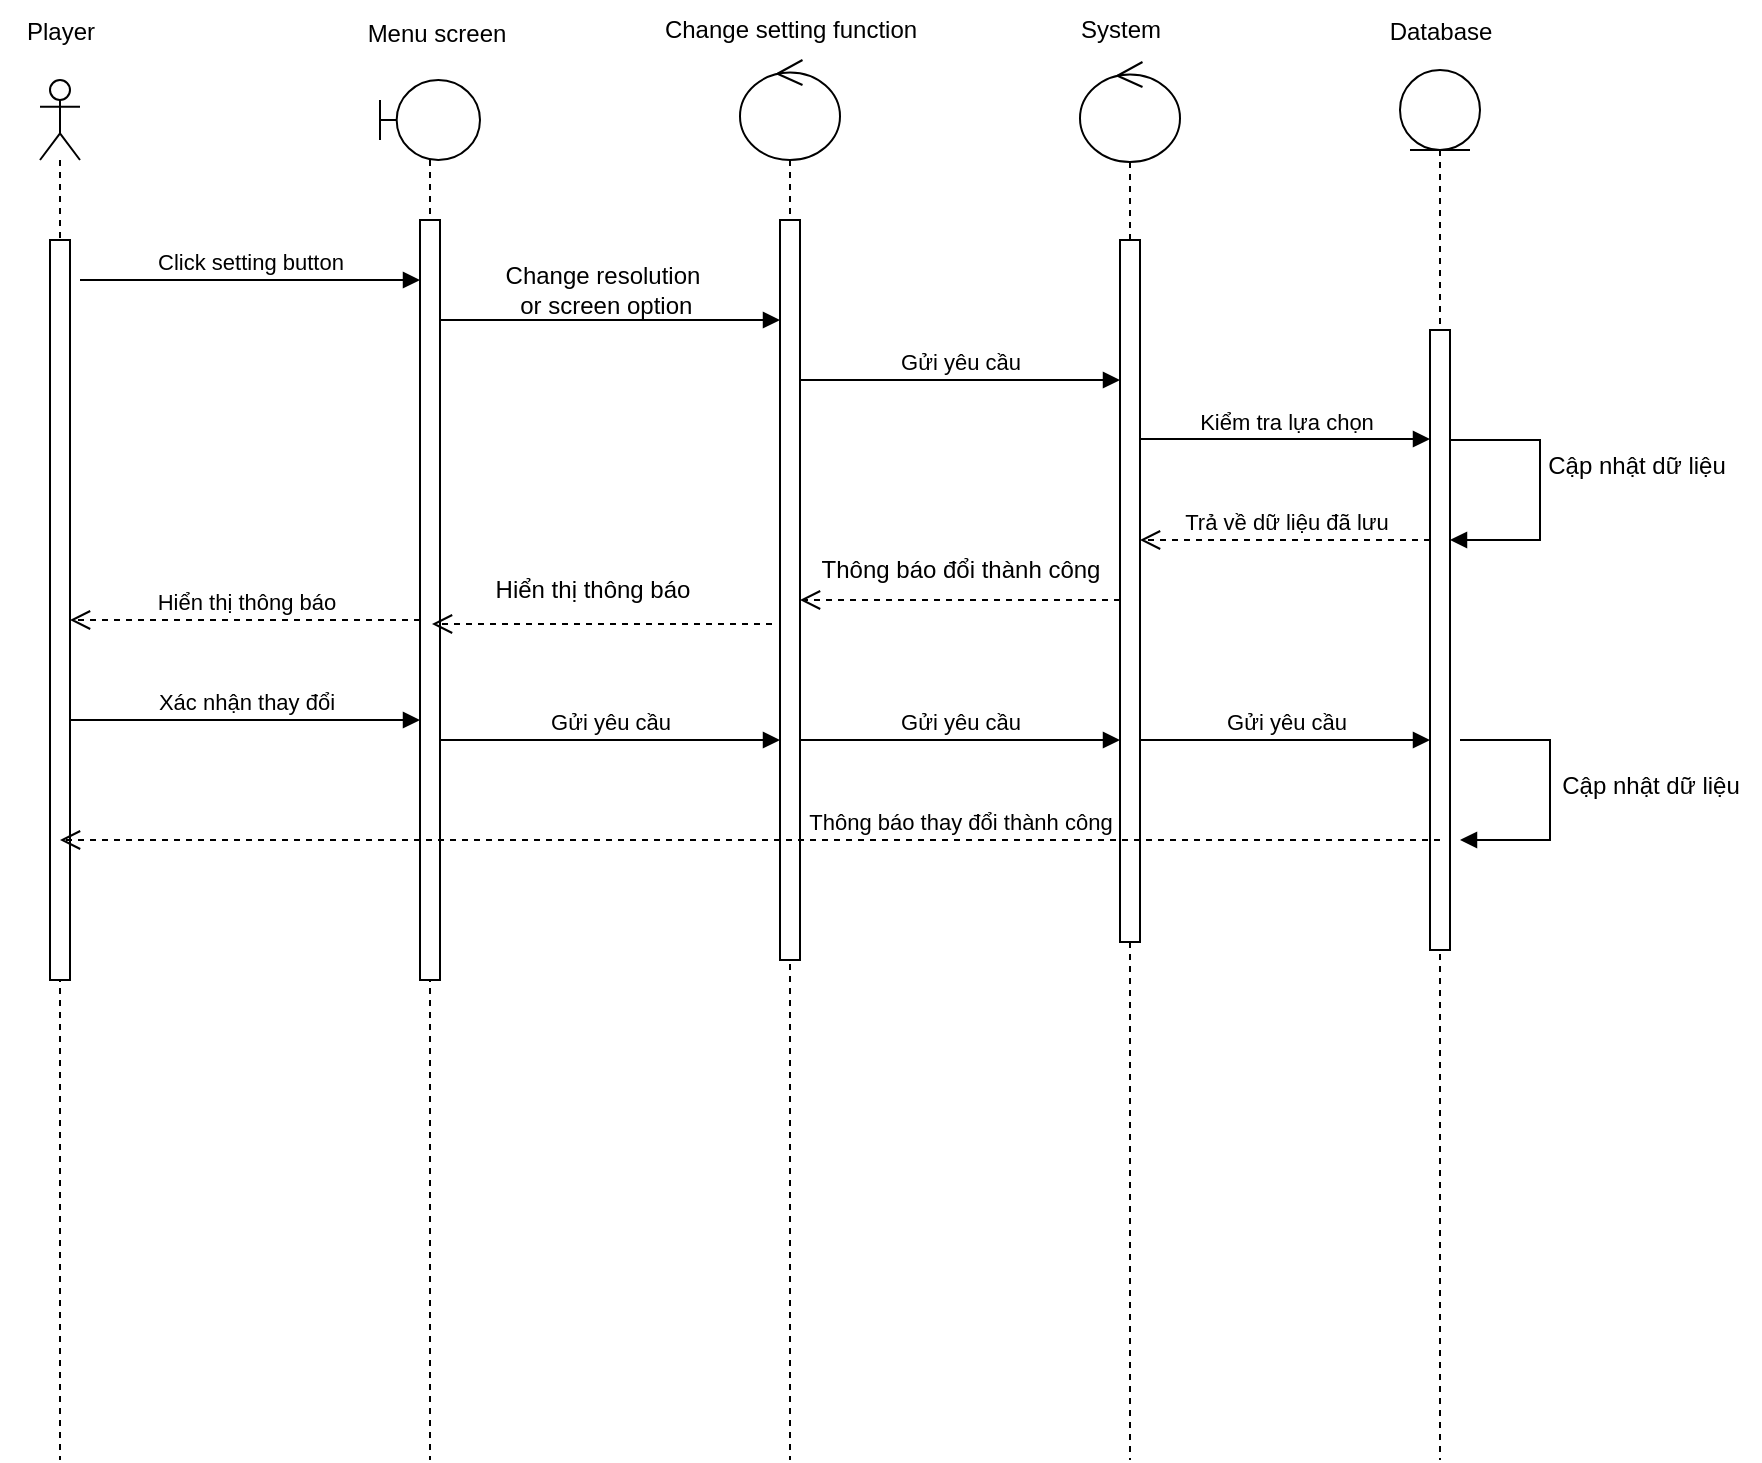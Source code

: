 <mxfile version="22.1.11" type="github">
  <diagram name="Page-1" id="BkGsEeiI-qdlOBjZgLof">
    <mxGraphModel dx="1288" dy="559" grid="1" gridSize="10" guides="1" tooltips="1" connect="1" arrows="1" fold="1" page="1" pageScale="1" pageWidth="850" pageHeight="1100" math="0" shadow="0">
      <root>
        <mxCell id="0" />
        <mxCell id="1" parent="0" />
        <mxCell id="XBjz6IxIs8fewek194LB-1" value="" style="shape=umlLifeline;perimeter=lifelinePerimeter;whiteSpace=wrap;html=1;container=1;dropTarget=0;collapsible=0;recursiveResize=0;outlineConnect=0;portConstraint=eastwest;newEdgeStyle={&quot;curved&quot;:0,&quot;rounded&quot;:0};participant=umlActor;" vertex="1" parent="1">
          <mxGeometry x="130" y="120" width="20" height="690" as="geometry" />
        </mxCell>
        <mxCell id="XBjz6IxIs8fewek194LB-5" value="" style="html=1;points=[[0,0,0,0,5],[0,1,0,0,-5],[1,0,0,0,5],[1,1,0,0,-5]];perimeter=orthogonalPerimeter;outlineConnect=0;targetShapes=umlLifeline;portConstraint=eastwest;newEdgeStyle={&quot;curved&quot;:0,&quot;rounded&quot;:0};" vertex="1" parent="XBjz6IxIs8fewek194LB-1">
          <mxGeometry x="5" y="80" width="10" height="370" as="geometry" />
        </mxCell>
        <mxCell id="XBjz6IxIs8fewek194LB-2" value="" style="shape=umlLifeline;perimeter=lifelinePerimeter;whiteSpace=wrap;html=1;container=1;dropTarget=0;collapsible=0;recursiveResize=0;outlineConnect=0;portConstraint=eastwest;newEdgeStyle={&quot;curved&quot;:0,&quot;rounded&quot;:0};participant=umlBoundary;" vertex="1" parent="1">
          <mxGeometry x="300" y="120" width="50" height="690" as="geometry" />
        </mxCell>
        <mxCell id="XBjz6IxIs8fewek194LB-14" value="" style="html=1;points=[[0,0,0,0,5],[0,1,0,0,-5],[1,0,0,0,5],[1,1,0,0,-5]];perimeter=orthogonalPerimeter;outlineConnect=0;targetShapes=umlLifeline;portConstraint=eastwest;newEdgeStyle={&quot;curved&quot;:0,&quot;rounded&quot;:0};" vertex="1" parent="XBjz6IxIs8fewek194LB-2">
          <mxGeometry x="20" y="70" width="10" height="380" as="geometry" />
        </mxCell>
        <mxCell id="XBjz6IxIs8fewek194LB-3" value="" style="shape=umlLifeline;perimeter=lifelinePerimeter;whiteSpace=wrap;html=1;container=1;dropTarget=0;collapsible=0;recursiveResize=0;outlineConnect=0;portConstraint=eastwest;newEdgeStyle={&quot;curved&quot;:0,&quot;rounded&quot;:0};participant=umlControl;size=50;" vertex="1" parent="1">
          <mxGeometry x="480" y="110" width="50" height="700" as="geometry" />
        </mxCell>
        <mxCell id="XBjz6IxIs8fewek194LB-16" value="" style="html=1;points=[[0,0,0,0,5],[0,1,0,0,-5],[1,0,0,0,5],[1,1,0,0,-5]];perimeter=orthogonalPerimeter;outlineConnect=0;targetShapes=umlLifeline;portConstraint=eastwest;newEdgeStyle={&quot;curved&quot;:0,&quot;rounded&quot;:0};" vertex="1" parent="XBjz6IxIs8fewek194LB-3">
          <mxGeometry x="20" y="80" width="10" height="370" as="geometry" />
        </mxCell>
        <mxCell id="XBjz6IxIs8fewek194LB-4" value="" style="shape=umlLifeline;perimeter=lifelinePerimeter;whiteSpace=wrap;html=1;container=1;dropTarget=0;collapsible=0;recursiveResize=0;outlineConnect=0;portConstraint=eastwest;newEdgeStyle={&quot;curved&quot;:0,&quot;rounded&quot;:0};participant=umlEntity;" vertex="1" parent="1">
          <mxGeometry x="810" y="115" width="40" height="695" as="geometry" />
        </mxCell>
        <mxCell id="XBjz6IxIs8fewek194LB-22" value="" style="html=1;points=[[0,0,0,0,5],[0,1,0,0,-5],[1,0,0,0,5],[1,1,0,0,-5]];perimeter=orthogonalPerimeter;outlineConnect=0;targetShapes=umlLifeline;portConstraint=eastwest;newEdgeStyle={&quot;curved&quot;:0,&quot;rounded&quot;:0};" vertex="1" parent="XBjz6IxIs8fewek194LB-4">
          <mxGeometry x="15" y="130" width="10" height="310" as="geometry" />
        </mxCell>
        <mxCell id="XBjz6IxIs8fewek194LB-26" value="" style="html=1;align=left;spacingLeft=2;endArrow=block;rounded=0;edgeStyle=orthogonalEdgeStyle;curved=0;rounded=0;" edge="1" target="XBjz6IxIs8fewek194LB-22" parent="XBjz6IxIs8fewek194LB-4" source="XBjz6IxIs8fewek194LB-22">
          <mxGeometry relative="1" as="geometry">
            <mxPoint x="30" y="185" as="sourcePoint" />
            <Array as="points">
              <mxPoint x="70" y="185" />
              <mxPoint x="70" y="235" />
            </Array>
            <mxPoint x="35" y="215" as="targetPoint" />
          </mxGeometry>
        </mxCell>
        <mxCell id="XBjz6IxIs8fewek194LB-6" value="Menu screen&lt;br&gt;&amp;nbsp;" style="text;html=1;align=center;verticalAlign=middle;resizable=0;points=[];autosize=1;strokeColor=none;fillColor=none;" vertex="1" parent="1">
          <mxGeometry x="283" y="84" width="90" height="40" as="geometry" />
        </mxCell>
        <mxCell id="XBjz6IxIs8fewek194LB-7" value="Player" style="text;html=1;align=center;verticalAlign=middle;resizable=0;points=[];autosize=1;strokeColor=none;fillColor=none;" vertex="1" parent="1">
          <mxGeometry x="110" y="81" width="60" height="30" as="geometry" />
        </mxCell>
        <mxCell id="XBjz6IxIs8fewek194LB-9" value="" style="shape=umlLifeline;perimeter=lifelinePerimeter;whiteSpace=wrap;html=1;container=1;dropTarget=0;collapsible=0;recursiveResize=0;outlineConnect=0;portConstraint=eastwest;newEdgeStyle={&quot;curved&quot;:0,&quot;rounded&quot;:0};participant=umlControl;size=50;" vertex="1" parent="1">
          <mxGeometry x="650" y="111" width="50" height="699" as="geometry" />
        </mxCell>
        <mxCell id="XBjz6IxIs8fewek194LB-19" value="" style="html=1;points=[[0,0,0,0,5],[0,1,0,0,-5],[1,0,0,0,5],[1,1,0,0,-5]];perimeter=orthogonalPerimeter;outlineConnect=0;targetShapes=umlLifeline;portConstraint=eastwest;newEdgeStyle={&quot;curved&quot;:0,&quot;rounded&quot;:0};" vertex="1" parent="XBjz6IxIs8fewek194LB-9">
          <mxGeometry x="20" y="89" width="10" height="351" as="geometry" />
        </mxCell>
        <mxCell id="XBjz6IxIs8fewek194LB-10" value="Change setting function" style="text;html=1;align=center;verticalAlign=middle;resizable=0;points=[];autosize=1;strokeColor=none;fillColor=none;" vertex="1" parent="1">
          <mxGeometry x="430" y="80" width="150" height="30" as="geometry" />
        </mxCell>
        <mxCell id="XBjz6IxIs8fewek194LB-11" value="System" style="text;html=1;align=center;verticalAlign=middle;resizable=0;points=[];autosize=1;strokeColor=none;fillColor=none;" vertex="1" parent="1">
          <mxGeometry x="640" y="80" width="60" height="30" as="geometry" />
        </mxCell>
        <mxCell id="XBjz6IxIs8fewek194LB-12" value="Database" style="text;html=1;align=center;verticalAlign=middle;resizable=0;points=[];autosize=1;strokeColor=none;fillColor=none;" vertex="1" parent="1">
          <mxGeometry x="795" y="81" width="70" height="30" as="geometry" />
        </mxCell>
        <mxCell id="XBjz6IxIs8fewek194LB-13" value="Click setting button" style="html=1;verticalAlign=bottom;endArrow=block;curved=0;rounded=0;" edge="1" parent="1">
          <mxGeometry width="80" relative="1" as="geometry">
            <mxPoint x="150" y="220" as="sourcePoint" />
            <mxPoint x="320" y="220" as="targetPoint" />
          </mxGeometry>
        </mxCell>
        <mxCell id="XBjz6IxIs8fewek194LB-15" value="" style="html=1;verticalAlign=bottom;endArrow=block;curved=0;rounded=0;" edge="1" parent="1">
          <mxGeometry width="80" relative="1" as="geometry">
            <mxPoint x="330" y="240" as="sourcePoint" />
            <mxPoint x="500" y="240" as="targetPoint" />
          </mxGeometry>
        </mxCell>
        <mxCell id="XBjz6IxIs8fewek194LB-17" value="Change resolution&lt;br&gt;&amp;nbsp;or screen option" style="text;html=1;align=center;verticalAlign=middle;resizable=0;points=[];autosize=1;strokeColor=none;fillColor=none;" vertex="1" parent="1">
          <mxGeometry x="351" y="205" width="120" height="40" as="geometry" />
        </mxCell>
        <mxCell id="XBjz6IxIs8fewek194LB-18" value="Gửi yêu cầu" style="html=1;verticalAlign=bottom;endArrow=block;curved=0;rounded=0;" edge="1" parent="1" target="XBjz6IxIs8fewek194LB-19">
          <mxGeometry width="80" relative="1" as="geometry">
            <mxPoint x="510" y="270" as="sourcePoint" />
            <mxPoint x="660" y="270" as="targetPoint" />
            <Array as="points">
              <mxPoint x="630" y="270" />
            </Array>
          </mxGeometry>
        </mxCell>
        <mxCell id="XBjz6IxIs8fewek194LB-21" value="Kiểm tra lựa chọn" style="html=1;verticalAlign=bottom;endArrow=block;curved=0;rounded=0;" edge="1" parent="1">
          <mxGeometry width="80" relative="1" as="geometry">
            <mxPoint x="680" y="299.5" as="sourcePoint" />
            <mxPoint x="825" y="299.5" as="targetPoint" />
          </mxGeometry>
        </mxCell>
        <mxCell id="XBjz6IxIs8fewek194LB-24" value="Trả về dữ liệu đã lưu" style="html=1;verticalAlign=bottom;endArrow=open;dashed=1;endSize=8;curved=0;rounded=0;exitX=0;exitY=1;exitDx=0;exitDy=-5;" edge="1" parent="1">
          <mxGeometry relative="1" as="geometry">
            <mxPoint x="680" y="350" as="targetPoint" />
            <mxPoint x="825" y="350" as="sourcePoint" />
          </mxGeometry>
        </mxCell>
        <mxCell id="XBjz6IxIs8fewek194LB-27" value="Cập nhật dữ liệu" style="text;html=1;align=center;verticalAlign=middle;resizable=0;points=[];autosize=1;strokeColor=none;fillColor=none;" vertex="1" parent="1">
          <mxGeometry x="873" y="298" width="110" height="30" as="geometry" />
        </mxCell>
        <mxCell id="XBjz6IxIs8fewek194LB-28" value="" style="html=1;verticalAlign=bottom;endArrow=open;dashed=1;endSize=8;curved=0;rounded=0;" edge="1" parent="1">
          <mxGeometry relative="1" as="geometry">
            <mxPoint x="670" y="380" as="sourcePoint" />
            <mxPoint x="510" y="380" as="targetPoint" />
          </mxGeometry>
        </mxCell>
        <mxCell id="XBjz6IxIs8fewek194LB-29" value="Thông báo đổi thành công" style="text;html=1;align=center;verticalAlign=middle;resizable=0;points=[];autosize=1;strokeColor=none;fillColor=none;" vertex="1" parent="1">
          <mxGeometry x="510" y="350" width="160" height="30" as="geometry" />
        </mxCell>
        <mxCell id="XBjz6IxIs8fewek194LB-30" value="" style="html=1;verticalAlign=bottom;endArrow=open;dashed=1;endSize=8;curved=0;rounded=0;" edge="1" parent="1">
          <mxGeometry relative="1" as="geometry">
            <mxPoint x="496" y="392" as="sourcePoint" />
            <mxPoint x="326" y="392" as="targetPoint" />
          </mxGeometry>
        </mxCell>
        <mxCell id="XBjz6IxIs8fewek194LB-31" value="Hiển thị thông báo" style="text;html=1;align=center;verticalAlign=middle;resizable=0;points=[];autosize=1;strokeColor=none;fillColor=none;" vertex="1" parent="1">
          <mxGeometry x="346" y="360" width="120" height="30" as="geometry" />
        </mxCell>
        <mxCell id="XBjz6IxIs8fewek194LB-32" value="Hiển thị thông báo" style="html=1;verticalAlign=bottom;endArrow=open;dashed=1;endSize=8;curved=0;rounded=0;" edge="1" parent="1" target="XBjz6IxIs8fewek194LB-5">
          <mxGeometry relative="1" as="geometry">
            <mxPoint x="320" y="390" as="sourcePoint" />
            <mxPoint x="150" y="390" as="targetPoint" />
          </mxGeometry>
        </mxCell>
        <mxCell id="XBjz6IxIs8fewek194LB-35" value="Xác nhận thay đổi" style="html=1;verticalAlign=bottom;endArrow=block;curved=0;rounded=0;" edge="1" parent="1">
          <mxGeometry width="80" relative="1" as="geometry">
            <mxPoint x="145" y="440" as="sourcePoint" />
            <mxPoint x="320" y="440" as="targetPoint" />
          </mxGeometry>
        </mxCell>
        <mxCell id="XBjz6IxIs8fewek194LB-37" value="Gửi yêu cầu" style="html=1;verticalAlign=bottom;endArrow=block;curved=0;rounded=0;" edge="1" parent="1">
          <mxGeometry width="80" relative="1" as="geometry">
            <mxPoint x="330" y="450" as="sourcePoint" />
            <mxPoint x="500" y="450" as="targetPoint" />
          </mxGeometry>
        </mxCell>
        <mxCell id="XBjz6IxIs8fewek194LB-38" value="Gửi yêu cầu" style="html=1;verticalAlign=bottom;endArrow=block;curved=0;rounded=0;" edge="1" parent="1">
          <mxGeometry width="80" relative="1" as="geometry">
            <mxPoint x="510" y="450" as="sourcePoint" />
            <mxPoint x="670" y="450" as="targetPoint" />
          </mxGeometry>
        </mxCell>
        <mxCell id="XBjz6IxIs8fewek194LB-39" value="Gửi yêu cầu" style="html=1;verticalAlign=bottom;endArrow=block;curved=0;rounded=0;" edge="1" parent="1" target="XBjz6IxIs8fewek194LB-22">
          <mxGeometry width="80" relative="1" as="geometry">
            <mxPoint x="680" y="450" as="sourcePoint" />
            <mxPoint x="820" y="450" as="targetPoint" />
          </mxGeometry>
        </mxCell>
        <mxCell id="XBjz6IxIs8fewek194LB-40" value="" style="html=1;align=left;spacingLeft=2;endArrow=block;rounded=0;edgeStyle=orthogonalEdgeStyle;curved=0;rounded=0;" edge="1" parent="1">
          <mxGeometry relative="1" as="geometry">
            <mxPoint x="840" y="450" as="sourcePoint" />
            <Array as="points">
              <mxPoint x="885" y="450" />
              <mxPoint x="885" y="500" />
            </Array>
            <mxPoint x="840" y="500" as="targetPoint" />
          </mxGeometry>
        </mxCell>
        <mxCell id="XBjz6IxIs8fewek194LB-41" value="Cập nhật dữ liệu" style="text;html=1;align=center;verticalAlign=middle;resizable=0;points=[];autosize=1;strokeColor=none;fillColor=none;" vertex="1" parent="1">
          <mxGeometry x="880" y="458" width="110" height="30" as="geometry" />
        </mxCell>
        <mxCell id="XBjz6IxIs8fewek194LB-42" value="Thông báo thay đổi thành công" style="html=1;verticalAlign=bottom;endArrow=open;dashed=1;endSize=8;curved=0;rounded=0;" edge="1" parent="1" target="XBjz6IxIs8fewek194LB-1">
          <mxGeometry x="-0.305" relative="1" as="geometry">
            <mxPoint x="830" y="500" as="sourcePoint" />
            <mxPoint x="750" y="500" as="targetPoint" />
            <Array as="points">
              <mxPoint x="790" y="500" />
            </Array>
            <mxPoint as="offset" />
          </mxGeometry>
        </mxCell>
      </root>
    </mxGraphModel>
  </diagram>
</mxfile>
